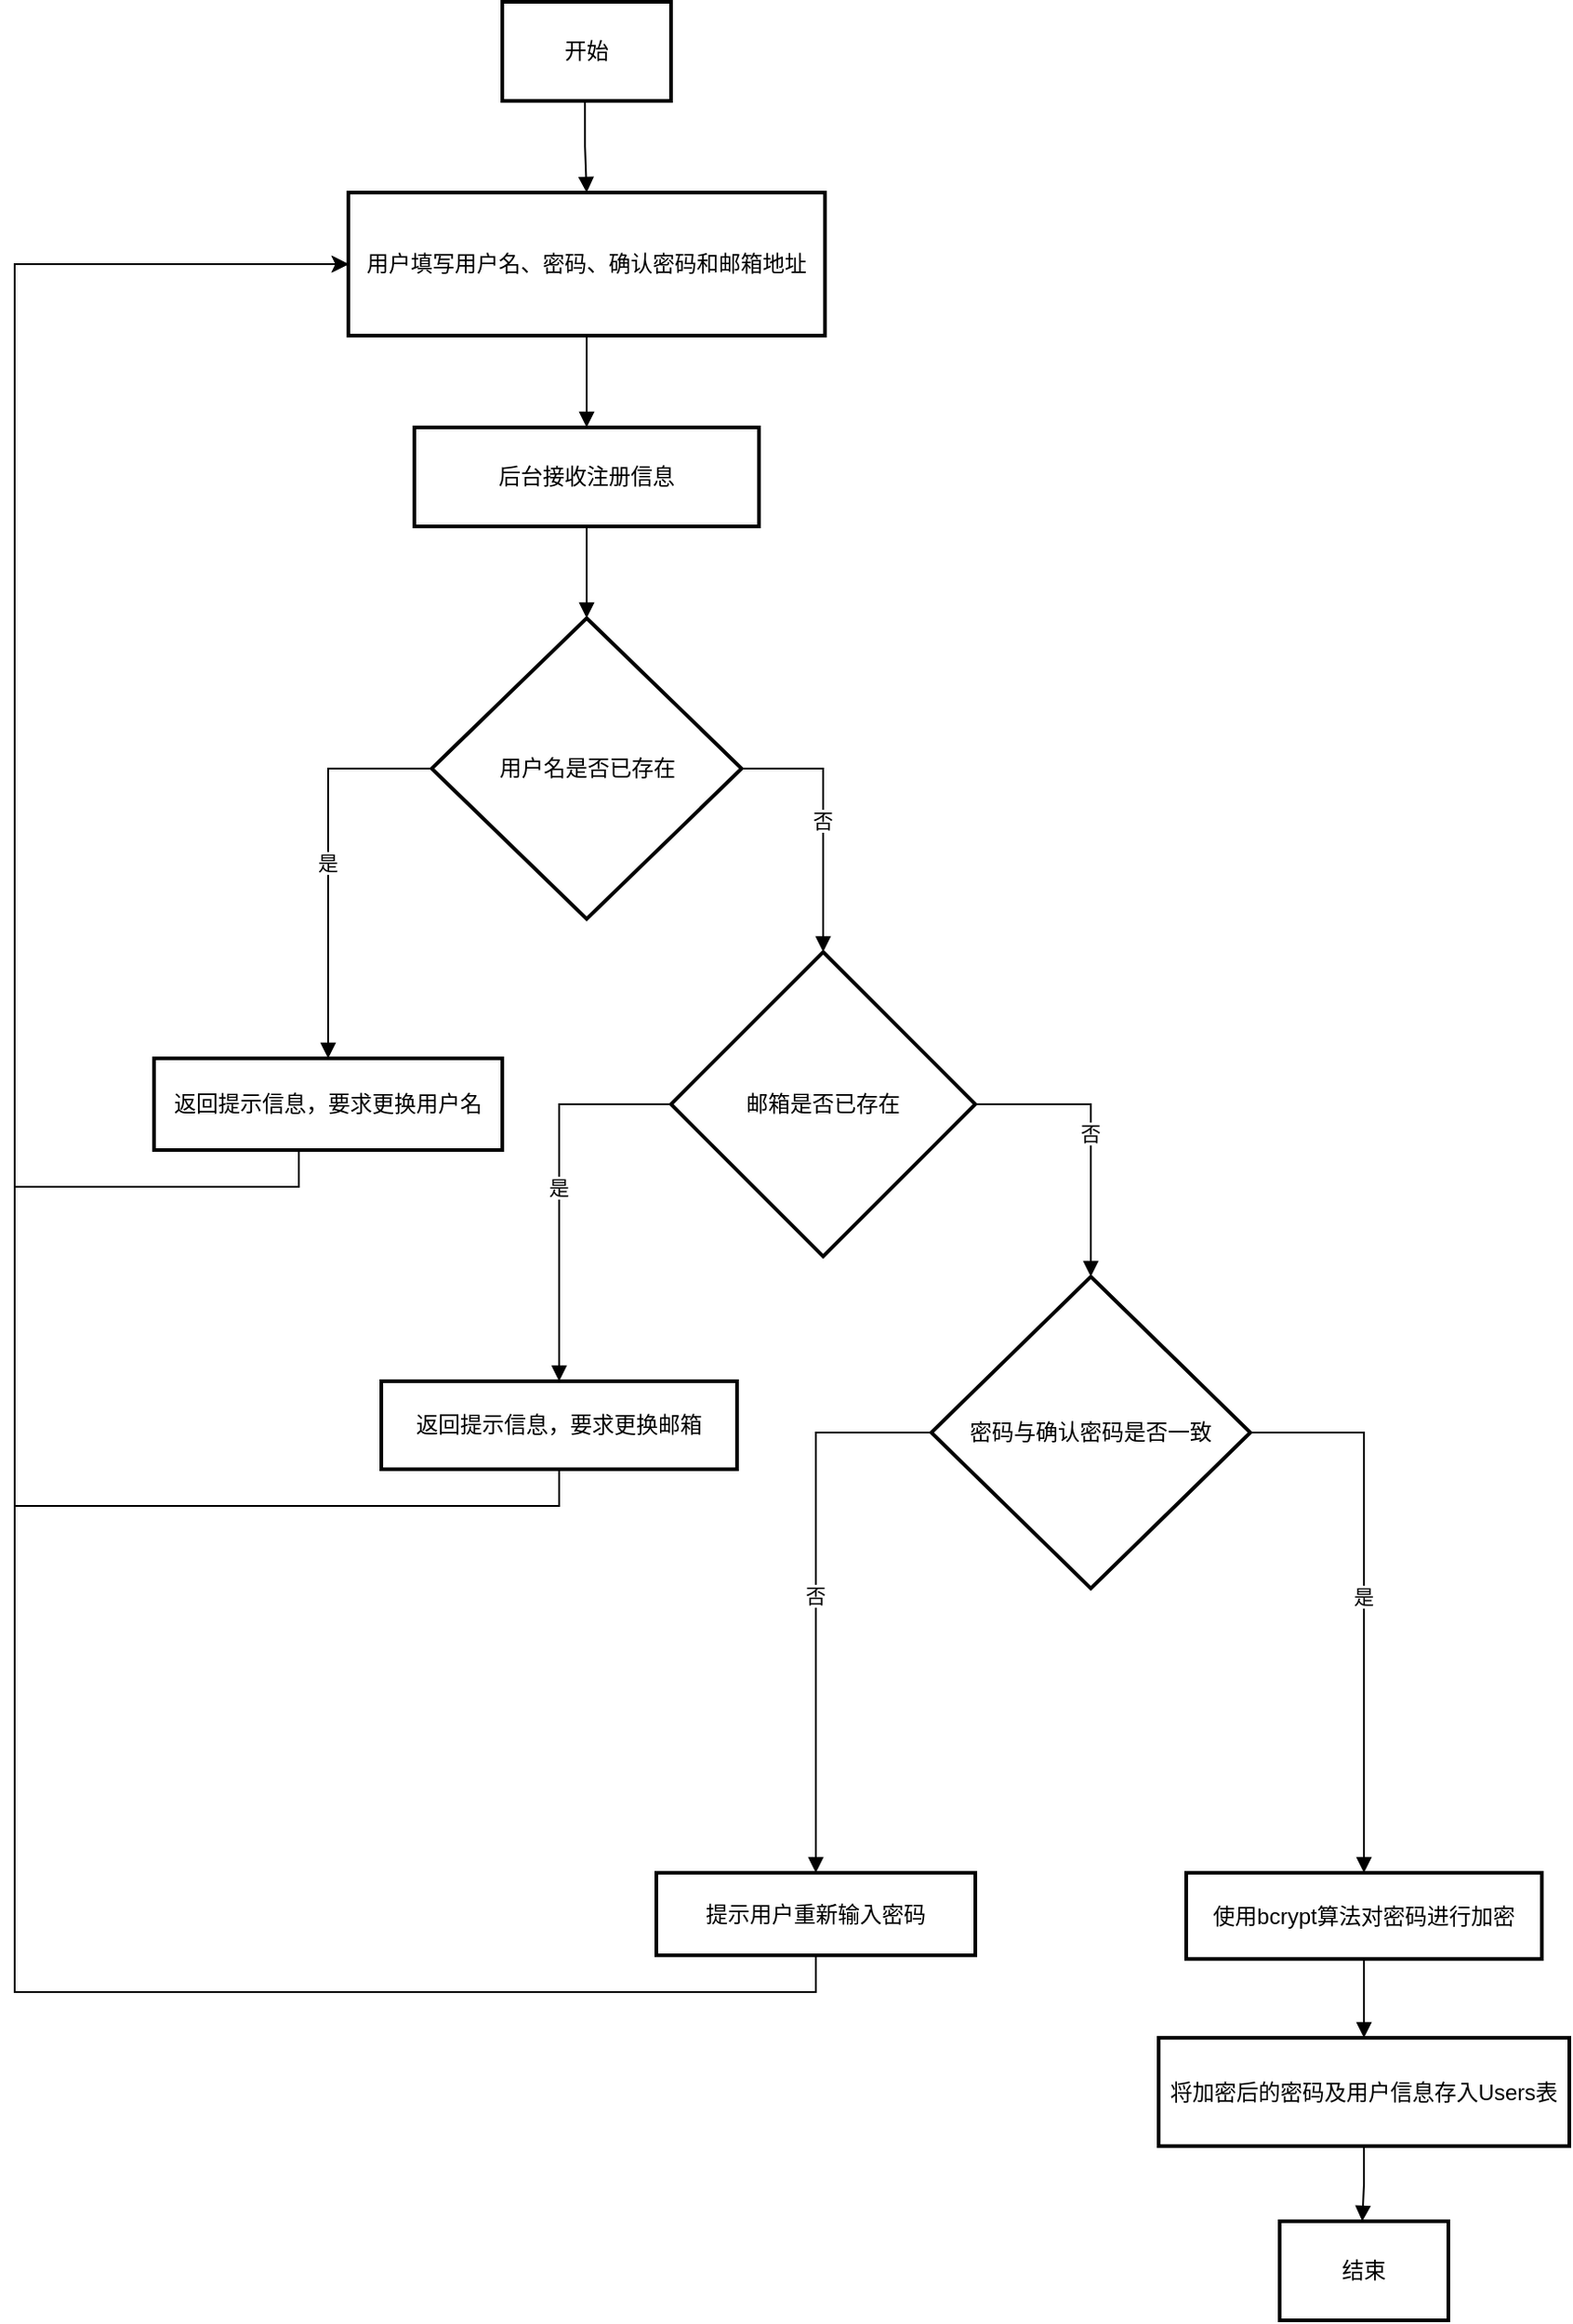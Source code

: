 <mxfile version="26.2.15">
  <diagram name="第 1 页" id="ZPc9yOP7kBuwx49OAoAH">
    <mxGraphModel dx="2058" dy="1146" grid="1" gridSize="10" guides="1" tooltips="1" connect="1" arrows="1" fold="1" page="1" pageScale="1" pageWidth="1200" pageHeight="1600" math="0" shadow="0">
      <root>
        <mxCell id="0" />
        <mxCell id="1" parent="0" />
        <mxCell id="neRdQv5GDAgFnM3jSujK-1" value="开始" style="whiteSpace=wrap;strokeWidth=2;" vertex="1" parent="1">
          <mxGeometry x="456" y="20" width="92" height="54" as="geometry" />
        </mxCell>
        <mxCell id="neRdQv5GDAgFnM3jSujK-2" value="用户填写用户名、密码、确认密码和邮箱地址" style="whiteSpace=wrap;strokeWidth=2;" vertex="1" parent="1">
          <mxGeometry x="372" y="124" width="260" height="78" as="geometry" />
        </mxCell>
        <mxCell id="neRdQv5GDAgFnM3jSujK-3" value="后台接收注册信息" style="whiteSpace=wrap;strokeWidth=2;" vertex="1" parent="1">
          <mxGeometry x="408" y="252" width="188" height="54" as="geometry" />
        </mxCell>
        <mxCell id="neRdQv5GDAgFnM3jSujK-4" value="用户名是否已存在" style="rhombus;strokeWidth=2;whiteSpace=wrap;" vertex="1" parent="1">
          <mxGeometry x="417.5" y="356" width="169" height="164" as="geometry" />
        </mxCell>
        <mxCell id="neRdQv5GDAgFnM3jSujK-24" style="edgeStyle=orthogonalEdgeStyle;rounded=0;orthogonalLoop=1;jettySize=auto;html=1;exitX=0.5;exitY=1;exitDx=0;exitDy=0;entryX=0;entryY=0.5;entryDx=0;entryDy=0;" edge="1" parent="1" source="neRdQv5GDAgFnM3jSujK-5" target="neRdQv5GDAgFnM3jSujK-2">
          <mxGeometry relative="1" as="geometry">
            <Array as="points">
              <mxPoint x="345" y="666" />
              <mxPoint x="190" y="666" />
              <mxPoint x="190" y="163" />
            </Array>
          </mxGeometry>
        </mxCell>
        <mxCell id="neRdQv5GDAgFnM3jSujK-5" value="返回提示信息，要求更换用户名" style="whiteSpace=wrap;strokeWidth=2;" vertex="1" parent="1">
          <mxGeometry x="266" y="596" width="190" height="50" as="geometry" />
        </mxCell>
        <mxCell id="neRdQv5GDAgFnM3jSujK-6" value="邮箱是否已存在" style="rhombus;strokeWidth=2;whiteSpace=wrap;" vertex="1" parent="1">
          <mxGeometry x="548" y="538" width="166" height="166" as="geometry" />
        </mxCell>
        <mxCell id="neRdQv5GDAgFnM3jSujK-25" style="edgeStyle=orthogonalEdgeStyle;rounded=0;orthogonalLoop=1;jettySize=auto;html=1;exitX=0.5;exitY=1;exitDx=0;exitDy=0;entryX=0;entryY=0.5;entryDx=0;entryDy=0;" edge="1" parent="1" source="neRdQv5GDAgFnM3jSujK-7" target="neRdQv5GDAgFnM3jSujK-2">
          <mxGeometry relative="1" as="geometry">
            <Array as="points">
              <mxPoint x="487" y="840" />
              <mxPoint x="190" y="840" />
              <mxPoint x="190" y="163" />
            </Array>
          </mxGeometry>
        </mxCell>
        <mxCell id="neRdQv5GDAgFnM3jSujK-7" value="返回提示信息，要求更换邮箱" style="whiteSpace=wrap;strokeWidth=2;" vertex="1" parent="1">
          <mxGeometry x="390" y="772" width="194" height="48" as="geometry" />
        </mxCell>
        <mxCell id="neRdQv5GDAgFnM3jSujK-8" value="密码与确认密码是否一致" style="rhombus;strokeWidth=2;whiteSpace=wrap;" vertex="1" parent="1">
          <mxGeometry x="690" y="715" width="174" height="170" as="geometry" />
        </mxCell>
        <mxCell id="neRdQv5GDAgFnM3jSujK-26" style="edgeStyle=orthogonalEdgeStyle;rounded=0;orthogonalLoop=1;jettySize=auto;html=1;exitX=0.5;exitY=1;exitDx=0;exitDy=0;entryX=0;entryY=0.5;entryDx=0;entryDy=0;" edge="1" parent="1" source="neRdQv5GDAgFnM3jSujK-9" target="neRdQv5GDAgFnM3jSujK-2">
          <mxGeometry relative="1" as="geometry">
            <Array as="points">
              <mxPoint x="627" y="1105" />
              <mxPoint x="190" y="1105" />
              <mxPoint x="190" y="163" />
            </Array>
          </mxGeometry>
        </mxCell>
        <mxCell id="neRdQv5GDAgFnM3jSujK-9" value="提示用户重新输入密码" style="whiteSpace=wrap;strokeWidth=2;" vertex="1" parent="1">
          <mxGeometry x="540" y="1040" width="174" height="45" as="geometry" />
        </mxCell>
        <mxCell id="neRdQv5GDAgFnM3jSujK-10" value="使用bcrypt算法对密码进行加密" style="whiteSpace=wrap;strokeWidth=2;" vertex="1" parent="1">
          <mxGeometry x="829" y="1040" width="194" height="47" as="geometry" />
        </mxCell>
        <mxCell id="neRdQv5GDAgFnM3jSujK-11" value="将加密后的密码及用户信息存入Users表" style="whiteSpace=wrap;strokeWidth=2;" vertex="1" parent="1">
          <mxGeometry x="814" y="1130" width="224" height="59" as="geometry" />
        </mxCell>
        <mxCell id="neRdQv5GDAgFnM3jSujK-12" value="结束" style="whiteSpace=wrap;strokeWidth=2;" vertex="1" parent="1">
          <mxGeometry x="880" y="1230" width="92" height="54" as="geometry" />
        </mxCell>
        <mxCell id="neRdQv5GDAgFnM3jSujK-13" value="" style="startArrow=none;endArrow=block;exitX=0.49;exitY=1;entryX=0.5;entryY=0;rounded=0;edgeStyle=orthogonalEdgeStyle;" edge="1" parent="1" source="neRdQv5GDAgFnM3jSujK-1" target="neRdQv5GDAgFnM3jSujK-2">
          <mxGeometry relative="1" as="geometry" />
        </mxCell>
        <mxCell id="neRdQv5GDAgFnM3jSujK-14" value="" style="startArrow=none;endArrow=block;exitX=0.5;exitY=1;entryX=0.5;entryY=0;rounded=0;edgeStyle=orthogonalEdgeStyle;" edge="1" parent="1" source="neRdQv5GDAgFnM3jSujK-2" target="neRdQv5GDAgFnM3jSujK-3">
          <mxGeometry relative="1" as="geometry" />
        </mxCell>
        <mxCell id="neRdQv5GDAgFnM3jSujK-15" value="" style="startArrow=none;endArrow=block;exitX=0.5;exitY=1;entryX=0.5;entryY=0;rounded=0;edgeStyle=orthogonalEdgeStyle;" edge="1" parent="1" source="neRdQv5GDAgFnM3jSujK-3" target="neRdQv5GDAgFnM3jSujK-4">
          <mxGeometry relative="1" as="geometry" />
        </mxCell>
        <mxCell id="neRdQv5GDAgFnM3jSujK-16" value="是" style="startArrow=none;endArrow=block;exitX=0;exitY=0.5;entryX=0.5;entryY=0;rounded=0;edgeStyle=orthogonalEdgeStyle;exitDx=0;exitDy=0;" edge="1" parent="1" source="neRdQv5GDAgFnM3jSujK-4" target="neRdQv5GDAgFnM3jSujK-5">
          <mxGeometry relative="1" as="geometry" />
        </mxCell>
        <mxCell id="neRdQv5GDAgFnM3jSujK-17" value="否" style="startArrow=none;endArrow=block;exitX=1;exitY=0.5;entryX=0.5;entryY=0;rounded=0;edgeStyle=orthogonalEdgeStyle;exitDx=0;exitDy=0;" edge="1" parent="1" source="neRdQv5GDAgFnM3jSujK-4" target="neRdQv5GDAgFnM3jSujK-6">
          <mxGeometry relative="1" as="geometry" />
        </mxCell>
        <mxCell id="neRdQv5GDAgFnM3jSujK-18" value="是" style="startArrow=none;endArrow=block;exitX=0;exitY=0.5;entryX=0.5;entryY=0;rounded=0;edgeStyle=orthogonalEdgeStyle;exitDx=0;exitDy=0;" edge="1" parent="1" source="neRdQv5GDAgFnM3jSujK-6" target="neRdQv5GDAgFnM3jSujK-7">
          <mxGeometry relative="1" as="geometry" />
        </mxCell>
        <mxCell id="neRdQv5GDAgFnM3jSujK-19" value="否" style="startArrow=none;endArrow=block;exitX=1;exitY=0.5;entryX=0.5;entryY=0;rounded=0;edgeStyle=orthogonalEdgeStyle;exitDx=0;exitDy=0;" edge="1" parent="1" source="neRdQv5GDAgFnM3jSujK-6" target="neRdQv5GDAgFnM3jSujK-8">
          <mxGeometry relative="1" as="geometry" />
        </mxCell>
        <mxCell id="neRdQv5GDAgFnM3jSujK-20" value="否" style="startArrow=none;endArrow=block;exitX=0;exitY=0.5;entryX=0.5;entryY=0;rounded=0;edgeStyle=orthogonalEdgeStyle;exitDx=0;exitDy=0;" edge="1" parent="1" source="neRdQv5GDAgFnM3jSujK-8" target="neRdQv5GDAgFnM3jSujK-9">
          <mxGeometry relative="1" as="geometry" />
        </mxCell>
        <mxCell id="neRdQv5GDAgFnM3jSujK-21" value="是" style="startArrow=none;endArrow=block;exitX=1;exitY=0.5;entryX=0.5;entryY=0;rounded=0;edgeStyle=orthogonalEdgeStyle;exitDx=0;exitDy=0;" edge="1" parent="1" source="neRdQv5GDAgFnM3jSujK-8" target="neRdQv5GDAgFnM3jSujK-10">
          <mxGeometry relative="1" as="geometry" />
        </mxCell>
        <mxCell id="neRdQv5GDAgFnM3jSujK-22" value="" style="startArrow=none;endArrow=block;exitX=0.5;exitY=1;entryX=0.5;entryY=0;rounded=0;edgeStyle=orthogonalEdgeStyle;" edge="1" parent="1" source="neRdQv5GDAgFnM3jSujK-10" target="neRdQv5GDAgFnM3jSujK-11">
          <mxGeometry relative="1" as="geometry" />
        </mxCell>
        <mxCell id="neRdQv5GDAgFnM3jSujK-23" value="" style="startArrow=none;endArrow=block;exitX=0.5;exitY=1;entryX=0.49;entryY=0;rounded=0;edgeStyle=orthogonalEdgeStyle;" edge="1" parent="1" source="neRdQv5GDAgFnM3jSujK-11" target="neRdQv5GDAgFnM3jSujK-12">
          <mxGeometry relative="1" as="geometry" />
        </mxCell>
      </root>
    </mxGraphModel>
  </diagram>
</mxfile>
